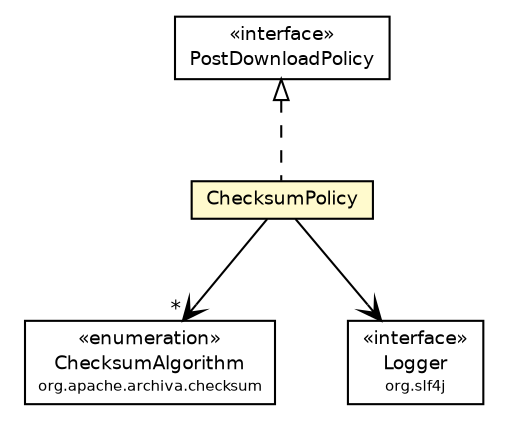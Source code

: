 #!/usr/local/bin/dot
#
# Class diagram 
# Generated by UmlGraph version 4.6 (http://www.spinellis.gr/sw/umlgraph)
#

digraph G {
	edge [fontname="Helvetica",fontsize=10,labelfontname="Helvetica",labelfontsize=10];
	node [fontname="Helvetica",fontsize=10,shape=plaintext];
	// org.apache.archiva.checksum.ChecksumAlgorithm
	c34409 [label=<<table border="0" cellborder="1" cellspacing="0" cellpadding="2" port="p" href="../../../archiva/checksum/ChecksumAlgorithm.html">
		<tr><td><table border="0" cellspacing="0" cellpadding="1">
			<tr><td> &laquo;enumeration&raquo; </td></tr>
			<tr><td> ChecksumAlgorithm </td></tr>
			<tr><td><font point-size="7.0"> org.apache.archiva.checksum </font></td></tr>
		</table></td></tr>
		</table>>, fontname="Helvetica", fontcolor="black", fontsize=9.0];
	// org.apache.maven.archiva.policies.PostDownloadPolicy
	c34424 [label=<<table border="0" cellborder="1" cellspacing="0" cellpadding="2" port="p" href="./PostDownloadPolicy.html">
		<tr><td><table border="0" cellspacing="0" cellpadding="1">
			<tr><td> &laquo;interface&raquo; </td></tr>
			<tr><td> PostDownloadPolicy </td></tr>
		</table></td></tr>
		</table>>, fontname="Helvetica", fontcolor="black", fontsize=9.0];
	// org.apache.maven.archiva.policies.ChecksumPolicy
	c34430 [label=<<table border="0" cellborder="1" cellspacing="0" cellpadding="2" port="p" bgcolor="lemonChiffon" href="./ChecksumPolicy.html">
		<tr><td><table border="0" cellspacing="0" cellpadding="1">
			<tr><td> ChecksumPolicy </td></tr>
		</table></td></tr>
		</table>>, fontname="Helvetica", fontcolor="black", fontsize=9.0];
	//org.apache.maven.archiva.policies.ChecksumPolicy implements org.apache.maven.archiva.policies.PostDownloadPolicy
	c34424:p -> c34430:p [dir=back,arrowtail=empty,style=dashed];
	// org.apache.maven.archiva.policies.ChecksumPolicy NAVASSOC org.slf4j.Logger
	c34430:p -> c34783:p [taillabel="", label="", headlabel="", fontname="Helvetica", fontcolor="black", fontsize=10.0, color="black", arrowhead=open];
	// org.apache.maven.archiva.policies.ChecksumPolicy NAVASSOC org.apache.archiva.checksum.ChecksumAlgorithm
	c34430:p -> c34409:p [taillabel="", label="", headlabel="*", fontname="Helvetica", fontcolor="black", fontsize=10.0, color="black", arrowhead=open];
	// org.slf4j.Logger
	c34783 [label=<<table border="0" cellborder="1" cellspacing="0" cellpadding="2" port="p" href="http://java.sun.com/j2se/1.4.2/docs/api/org/slf4j/Logger.html">
		<tr><td><table border="0" cellspacing="0" cellpadding="1">
			<tr><td> &laquo;interface&raquo; </td></tr>
			<tr><td> Logger </td></tr>
			<tr><td><font point-size="7.0"> org.slf4j </font></td></tr>
		</table></td></tr>
		</table>>, fontname="Helvetica", fontcolor="black", fontsize=9.0];
}

